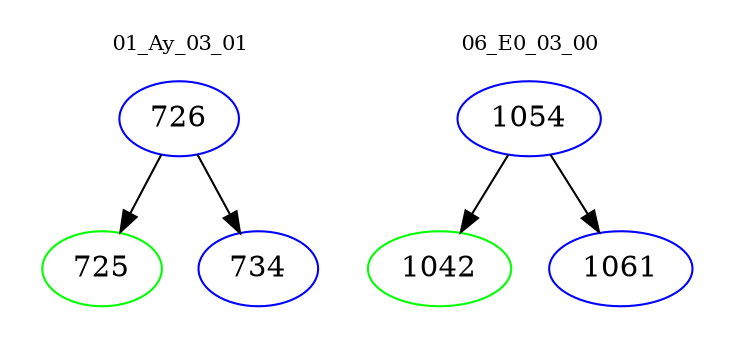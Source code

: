 digraph{
subgraph cluster_0 {
color = white
label = "01_Ay_03_01";
fontsize=10;
T0_726 [label="726", color="blue"]
T0_726 -> T0_725 [color="black"]
T0_725 [label="725", color="green"]
T0_726 -> T0_734 [color="black"]
T0_734 [label="734", color="blue"]
}
subgraph cluster_1 {
color = white
label = "06_E0_03_00";
fontsize=10;
T1_1054 [label="1054", color="blue"]
T1_1054 -> T1_1042 [color="black"]
T1_1042 [label="1042", color="green"]
T1_1054 -> T1_1061 [color="black"]
T1_1061 [label="1061", color="blue"]
}
}

